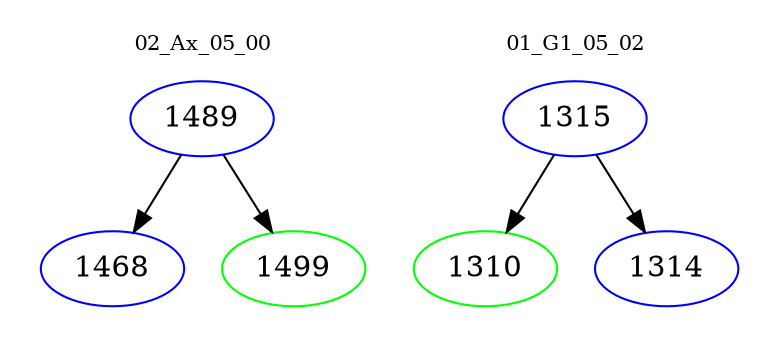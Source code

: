 digraph{
subgraph cluster_0 {
color = white
label = "02_Ax_05_00";
fontsize=10;
T0_1489 [label="1489", color="blue"]
T0_1489 -> T0_1468 [color="black"]
T0_1468 [label="1468", color="blue"]
T0_1489 -> T0_1499 [color="black"]
T0_1499 [label="1499", color="green"]
}
subgraph cluster_1 {
color = white
label = "01_G1_05_02";
fontsize=10;
T1_1315 [label="1315", color="blue"]
T1_1315 -> T1_1310 [color="black"]
T1_1310 [label="1310", color="green"]
T1_1315 -> T1_1314 [color="black"]
T1_1314 [label="1314", color="blue"]
}
}
